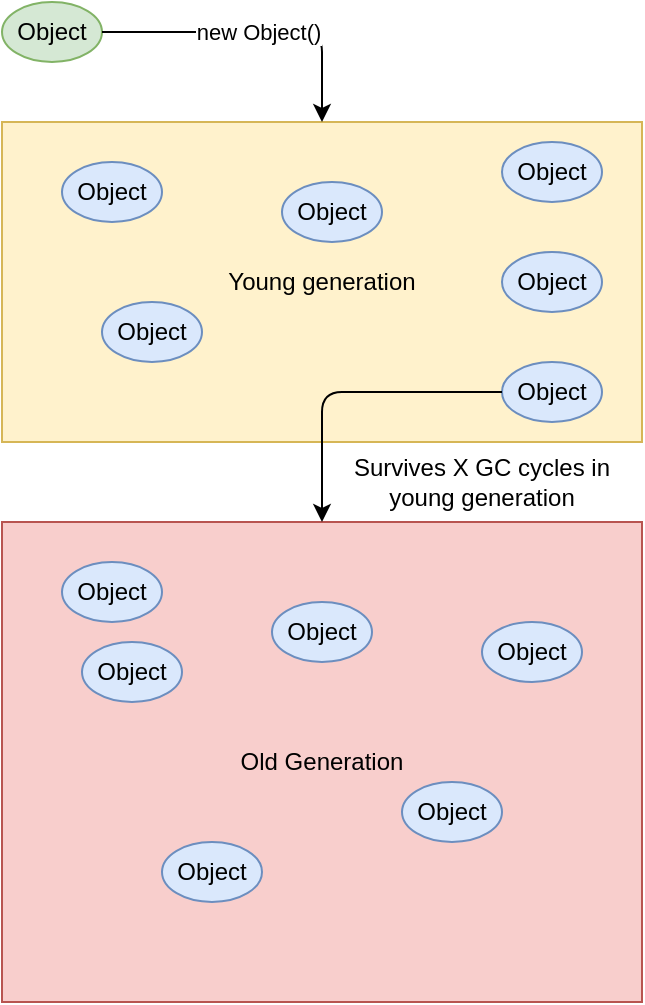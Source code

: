 <mxfile version="14.0.5" type="device"><diagram id="wh2BVclnUJ3CrD6TJ81N" name="Page-1"><mxGraphModel dx="1422" dy="783" grid="1" gridSize="10" guides="1" tooltips="1" connect="1" arrows="1" fold="1" page="1" pageScale="1" pageWidth="850" pageHeight="1100" math="0" shadow="0"><root><mxCell id="0"/><mxCell id="1" parent="0"/><mxCell id="9M_CuW0X1-kVkFSSryMv-1" value="Young generation" style="rounded=0;whiteSpace=wrap;html=1;fillColor=#fff2cc;strokeColor=#d6b656;" vertex="1" parent="1"><mxGeometry x="160" y="80" width="320" height="160" as="geometry"/></mxCell><mxCell id="9M_CuW0X1-kVkFSSryMv-2" value="Old Generation" style="rounded=0;whiteSpace=wrap;html=1;fillColor=#f8cecc;strokeColor=#b85450;" vertex="1" parent="1"><mxGeometry x="160" y="280" width="320" height="240" as="geometry"/></mxCell><mxCell id="9M_CuW0X1-kVkFSSryMv-3" value="Object" style="ellipse;whiteSpace=wrap;html=1;fillColor=#dae8fc;strokeColor=#6c8ebf;" vertex="1" parent="1"><mxGeometry x="190" y="100" width="50" height="30" as="geometry"/></mxCell><mxCell id="9M_CuW0X1-kVkFSSryMv-4" value="Object" style="ellipse;whiteSpace=wrap;html=1;fillColor=#d5e8d4;strokeColor=#82b366;" vertex="1" parent="1"><mxGeometry x="160" y="20" width="50" height="30" as="geometry"/></mxCell><mxCell id="9M_CuW0X1-kVkFSSryMv-7" value="&lt;div&gt;new Object()&lt;/div&gt;" style="edgeStyle=segmentEdgeStyle;endArrow=classic;html=1;exitX=1;exitY=0.5;exitDx=0;exitDy=0;entryX=0.5;entryY=0;entryDx=0;entryDy=0;" edge="1" parent="1" source="9M_CuW0X1-kVkFSSryMv-4" target="9M_CuW0X1-kVkFSSryMv-1"><mxGeometry width="50" height="50" relative="1" as="geometry"><mxPoint x="560" y="340" as="sourcePoint"/><mxPoint x="610" y="290" as="targetPoint"/></mxGeometry></mxCell><mxCell id="9M_CuW0X1-kVkFSSryMv-8" value="Object" style="ellipse;whiteSpace=wrap;html=1;fillColor=#dae8fc;strokeColor=#6c8ebf;" vertex="1" parent="1"><mxGeometry x="300" y="110" width="50" height="30" as="geometry"/></mxCell><mxCell id="9M_CuW0X1-kVkFSSryMv-9" value="Object" style="ellipse;whiteSpace=wrap;html=1;fillColor=#dae8fc;strokeColor=#6c8ebf;" vertex="1" parent="1"><mxGeometry x="210" y="170" width="50" height="30" as="geometry"/></mxCell><mxCell id="9M_CuW0X1-kVkFSSryMv-10" value="Object" style="ellipse;whiteSpace=wrap;html=1;fillColor=#dae8fc;strokeColor=#6c8ebf;" vertex="1" parent="1"><mxGeometry x="190" y="300" width="50" height="30" as="geometry"/></mxCell><mxCell id="9M_CuW0X1-kVkFSSryMv-11" value="Object" style="ellipse;whiteSpace=wrap;html=1;fillColor=#dae8fc;strokeColor=#6c8ebf;" vertex="1" parent="1"><mxGeometry x="400" y="330" width="50" height="30" as="geometry"/></mxCell><mxCell id="9M_CuW0X1-kVkFSSryMv-12" value="Object" style="ellipse;whiteSpace=wrap;html=1;fillColor=#dae8fc;strokeColor=#6c8ebf;" vertex="1" parent="1"><mxGeometry x="240" y="440" width="50" height="30" as="geometry"/></mxCell><mxCell id="9M_CuW0X1-kVkFSSryMv-13" value="Object" style="ellipse;whiteSpace=wrap;html=1;fillColor=#dae8fc;strokeColor=#6c8ebf;" vertex="1" parent="1"><mxGeometry x="360" y="410" width="50" height="30" as="geometry"/></mxCell><mxCell id="9M_CuW0X1-kVkFSSryMv-14" value="Object" style="ellipse;whiteSpace=wrap;html=1;fillColor=#dae8fc;strokeColor=#6c8ebf;" vertex="1" parent="1"><mxGeometry x="410" y="90" width="50" height="30" as="geometry"/></mxCell><mxCell id="9M_CuW0X1-kVkFSSryMv-15" value="Object" style="ellipse;whiteSpace=wrap;html=1;fillColor=#dae8fc;strokeColor=#6c8ebf;" vertex="1" parent="1"><mxGeometry x="410" y="145" width="50" height="30" as="geometry"/></mxCell><mxCell id="9M_CuW0X1-kVkFSSryMv-16" value="Object" style="ellipse;whiteSpace=wrap;html=1;fillColor=#dae8fc;strokeColor=#6c8ebf;" vertex="1" parent="1"><mxGeometry x="410" y="200" width="50" height="30" as="geometry"/></mxCell><mxCell id="9M_CuW0X1-kVkFSSryMv-17" value="" style="edgeStyle=segmentEdgeStyle;endArrow=classic;html=1;exitX=0;exitY=0.5;exitDx=0;exitDy=0;entryX=0.5;entryY=0;entryDx=0;entryDy=0;" edge="1" parent="1" source="9M_CuW0X1-kVkFSSryMv-16" target="9M_CuW0X1-kVkFSSryMv-2"><mxGeometry width="50" height="50" relative="1" as="geometry"><mxPoint x="400" y="410" as="sourcePoint"/><mxPoint x="320" y="270" as="targetPoint"/></mxGeometry></mxCell><mxCell id="9M_CuW0X1-kVkFSSryMv-18" value="Survives X GC cycles in young generation" style="text;html=1;strokeColor=none;fillColor=none;align=center;verticalAlign=middle;whiteSpace=wrap;rounded=0;" vertex="1" parent="1"><mxGeometry x="320" y="250" width="160" height="20" as="geometry"/></mxCell><mxCell id="9M_CuW0X1-kVkFSSryMv-19" value="Object" style="ellipse;whiteSpace=wrap;html=1;fillColor=#dae8fc;strokeColor=#6c8ebf;" vertex="1" parent="1"><mxGeometry x="200" y="340" width="50" height="30" as="geometry"/></mxCell><mxCell id="9M_CuW0X1-kVkFSSryMv-20" value="Object" style="ellipse;whiteSpace=wrap;html=1;fillColor=#dae8fc;strokeColor=#6c8ebf;" vertex="1" parent="1"><mxGeometry x="295" y="320" width="50" height="30" as="geometry"/></mxCell></root></mxGraphModel></diagram></mxfile>
